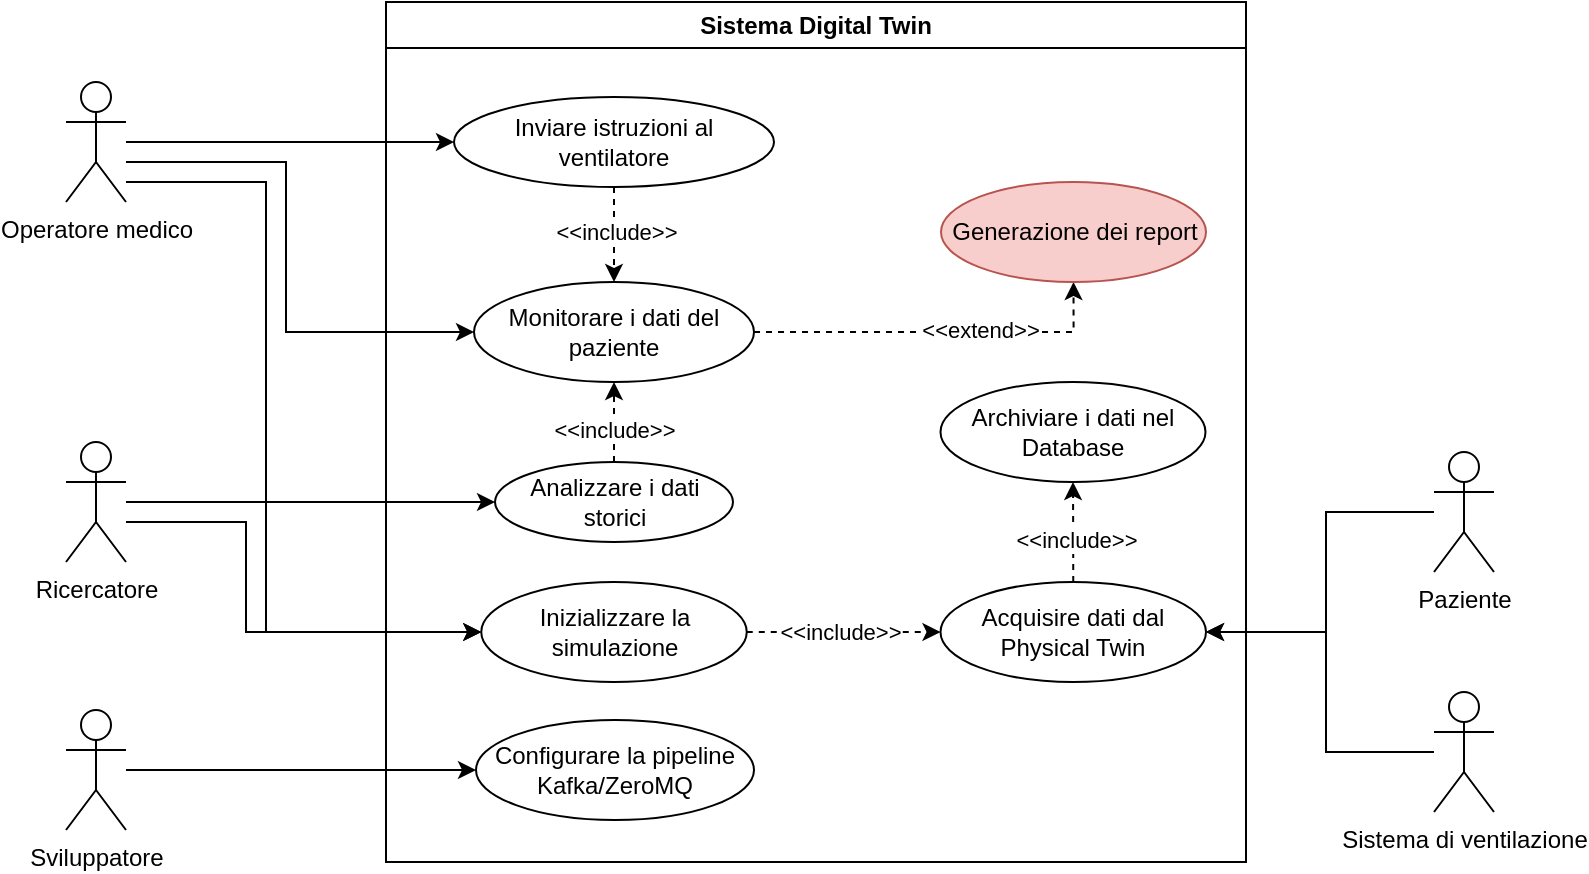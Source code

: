 <mxfile version="26.0.16">
  <diagram name="Pagina-1" id="CXNjac72uQ7M_S8bmm5G">
    <mxGraphModel dx="1050" dy="621" grid="1" gridSize="10" guides="1" tooltips="1" connect="1" arrows="1" fold="1" page="1" pageScale="1" pageWidth="827" pageHeight="1169" math="0" shadow="0">
      <root>
        <mxCell id="0" />
        <mxCell id="1" parent="0" />
        <mxCell id="_njGe3V-XpI_Ps-x_KOy-6" style="edgeStyle=orthogonalEdgeStyle;rounded=0;orthogonalLoop=1;jettySize=auto;html=1;entryX=0;entryY=0.5;entryDx=0;entryDy=0;" parent="1" source="vDcHAlD8VlkiHtLQCZvQ-1" target="vDcHAlD8VlkiHtLQCZvQ-20" edge="1">
          <mxGeometry relative="1" as="geometry">
            <mxPoint x="90" y="450" as="sourcePoint" />
          </mxGeometry>
        </mxCell>
        <mxCell id="vDcHAlD8VlkiHtLQCZvQ-1" value="Ricercatore" style="shape=umlActor;verticalLabelPosition=bottom;verticalAlign=top;html=1;outlineConnect=0;" parent="1" vertex="1">
          <mxGeometry x="60" y="420" width="30" height="60" as="geometry" />
        </mxCell>
        <mxCell id="vDcHAlD8VlkiHtLQCZvQ-13" value="Sistema Digital Twin" style="swimlane;whiteSpace=wrap;html=1;" parent="1" vertex="1">
          <mxGeometry x="220" y="200" width="430" height="430" as="geometry" />
        </mxCell>
        <mxCell id="6UWMLdR94Pc0v0VIbXJz-34" style="edgeStyle=orthogonalEdgeStyle;rounded=0;orthogonalLoop=1;jettySize=auto;html=1;exitX=1;exitY=0.5;exitDx=0;exitDy=0;entryX=0.5;entryY=1;entryDx=0;entryDy=0;dashed=1;" parent="vDcHAlD8VlkiHtLQCZvQ-13" source="vDcHAlD8VlkiHtLQCZvQ-14" target="6UWMLdR94Pc0v0VIbXJz-33" edge="1">
          <mxGeometry relative="1" as="geometry" />
        </mxCell>
        <mxCell id="6UWMLdR94Pc0v0VIbXJz-35" value="&amp;lt;&amp;lt;extend&amp;gt;&amp;gt;" style="edgeLabel;html=1;align=center;verticalAlign=middle;resizable=0;points=[];" parent="6UWMLdR94Pc0v0VIbXJz-34" vertex="1" connectable="0">
          <mxGeometry x="0.217" y="1" relative="1" as="geometry">
            <mxPoint as="offset" />
          </mxGeometry>
        </mxCell>
        <mxCell id="vDcHAlD8VlkiHtLQCZvQ-14" value="Monitorare i dati del paziente" style="ellipse;whiteSpace=wrap;html=1;" parent="vDcHAlD8VlkiHtLQCZvQ-13" vertex="1">
          <mxGeometry x="44" y="140" width="140" height="50" as="geometry" />
        </mxCell>
        <mxCell id="_njGe3V-XpI_Ps-x_KOy-9" style="edgeStyle=orthogonalEdgeStyle;rounded=0;orthogonalLoop=1;jettySize=auto;html=1;exitX=0.5;exitY=1;exitDx=0;exitDy=0;entryX=0.5;entryY=0;entryDx=0;entryDy=0;dashed=1;" parent="vDcHAlD8VlkiHtLQCZvQ-13" source="vDcHAlD8VlkiHtLQCZvQ-15" target="vDcHAlD8VlkiHtLQCZvQ-14" edge="1">
          <mxGeometry relative="1" as="geometry" />
        </mxCell>
        <mxCell id="_njGe3V-XpI_Ps-x_KOy-10" value="&amp;lt;&amp;lt;include&amp;gt;&amp;gt;" style="edgeLabel;html=1;align=center;verticalAlign=middle;resizable=0;points=[];" parent="_njGe3V-XpI_Ps-x_KOy-9" vertex="1" connectable="0">
          <mxGeometry x="-0.083" y="1" relative="1" as="geometry">
            <mxPoint as="offset" />
          </mxGeometry>
        </mxCell>
        <mxCell id="vDcHAlD8VlkiHtLQCZvQ-15" value="Inviare istruzioni al ventilatore" style="ellipse;whiteSpace=wrap;html=1;" parent="vDcHAlD8VlkiHtLQCZvQ-13" vertex="1">
          <mxGeometry x="34" y="47.5" width="160" height="45" as="geometry" />
        </mxCell>
        <mxCell id="_njGe3V-XpI_Ps-x_KOy-34" style="edgeStyle=orthogonalEdgeStyle;rounded=0;orthogonalLoop=1;jettySize=auto;html=1;exitX=0.5;exitY=0;exitDx=0;exitDy=0;entryX=0.5;entryY=1;entryDx=0;entryDy=0;dashed=1;" parent="vDcHAlD8VlkiHtLQCZvQ-13" source="vDcHAlD8VlkiHtLQCZvQ-20" target="vDcHAlD8VlkiHtLQCZvQ-14" edge="1">
          <mxGeometry relative="1" as="geometry" />
        </mxCell>
        <mxCell id="_njGe3V-XpI_Ps-x_KOy-35" value="&amp;lt;&amp;lt;include&amp;gt;&amp;gt;" style="edgeLabel;html=1;align=center;verticalAlign=middle;resizable=0;points=[];" parent="_njGe3V-XpI_Ps-x_KOy-34" vertex="1" connectable="0">
          <mxGeometry x="-0.188" relative="1" as="geometry">
            <mxPoint as="offset" />
          </mxGeometry>
        </mxCell>
        <mxCell id="vDcHAlD8VlkiHtLQCZvQ-20" value="Analizzare i dati storici" style="ellipse;whiteSpace=wrap;html=1;" parent="vDcHAlD8VlkiHtLQCZvQ-13" vertex="1">
          <mxGeometry x="54.5" y="230" width="119" height="40" as="geometry" />
        </mxCell>
        <mxCell id="6UWMLdR94Pc0v0VIbXJz-30" style="edgeStyle=orthogonalEdgeStyle;rounded=0;orthogonalLoop=1;jettySize=auto;html=1;exitX=1;exitY=0.5;exitDx=0;exitDy=0;entryX=0;entryY=0.5;entryDx=0;entryDy=0;dashed=1;" parent="vDcHAlD8VlkiHtLQCZvQ-13" source="6UWMLdR94Pc0v0VIbXJz-2" target="vDcHAlD8VlkiHtLQCZvQ-18" edge="1">
          <mxGeometry relative="1" as="geometry" />
        </mxCell>
        <mxCell id="6UWMLdR94Pc0v0VIbXJz-31" value="&amp;lt;&amp;lt;include&amp;gt;&amp;gt;" style="edgeLabel;html=1;align=center;verticalAlign=middle;resizable=0;points=[];" parent="6UWMLdR94Pc0v0VIbXJz-30" vertex="1" connectable="0">
          <mxGeometry x="-0.048" relative="1" as="geometry">
            <mxPoint as="offset" />
          </mxGeometry>
        </mxCell>
        <mxCell id="6UWMLdR94Pc0v0VIbXJz-2" value="Inizializzare la simulazione" style="ellipse;whiteSpace=wrap;html=1;" parent="vDcHAlD8VlkiHtLQCZvQ-13" vertex="1">
          <mxGeometry x="47.63" y="290" width="132.75" height="50" as="geometry" />
        </mxCell>
        <mxCell id="vDcHAlD8VlkiHtLQCZvQ-16" value="Configurare la pipeline Kafka/ZeroMQ" style="ellipse;whiteSpace=wrap;html=1;" parent="vDcHAlD8VlkiHtLQCZvQ-13" vertex="1">
          <mxGeometry x="45" y="359" width="139" height="50" as="geometry" />
        </mxCell>
        <mxCell id="vDcHAlD8VlkiHtLQCZvQ-6" value="Sviluppatore" style="shape=umlActor;verticalLabelPosition=bottom;verticalAlign=top;html=1;outlineConnect=0;" parent="vDcHAlD8VlkiHtLQCZvQ-13" vertex="1">
          <mxGeometry x="-160" y="354" width="30" height="60" as="geometry" />
        </mxCell>
        <mxCell id="_njGe3V-XpI_Ps-x_KOy-7" style="edgeStyle=orthogonalEdgeStyle;rounded=0;orthogonalLoop=1;jettySize=auto;html=1;" parent="vDcHAlD8VlkiHtLQCZvQ-13" source="vDcHAlD8VlkiHtLQCZvQ-6" target="vDcHAlD8VlkiHtLQCZvQ-16" edge="1">
          <mxGeometry relative="1" as="geometry" />
        </mxCell>
        <mxCell id="_njGe3V-XpI_Ps-x_KOy-38" style="edgeStyle=orthogonalEdgeStyle;rounded=0;orthogonalLoop=1;jettySize=auto;html=1;exitX=0.5;exitY=0;exitDx=0;exitDy=0;entryX=0.5;entryY=1;entryDx=0;entryDy=0;dashed=1;" parent="vDcHAlD8VlkiHtLQCZvQ-13" source="vDcHAlD8VlkiHtLQCZvQ-18" target="vDcHAlD8VlkiHtLQCZvQ-19" edge="1">
          <mxGeometry relative="1" as="geometry" />
        </mxCell>
        <mxCell id="_njGe3V-XpI_Ps-x_KOy-46" value="&amp;lt;&amp;lt;include&amp;gt;&amp;gt;" style="edgeLabel;html=1;align=center;verticalAlign=middle;resizable=0;points=[];" parent="_njGe3V-XpI_Ps-x_KOy-38" vertex="1" connectable="0">
          <mxGeometry x="-0.14" y="-1" relative="1" as="geometry">
            <mxPoint as="offset" />
          </mxGeometry>
        </mxCell>
        <mxCell id="vDcHAlD8VlkiHtLQCZvQ-3" value="Paziente" style="shape=umlActor;verticalLabelPosition=bottom;verticalAlign=top;html=1;outlineConnect=0;" parent="vDcHAlD8VlkiHtLQCZvQ-13" vertex="1">
          <mxGeometry x="524" y="225" width="30" height="60" as="geometry" />
        </mxCell>
        <mxCell id="vDcHAlD8VlkiHtLQCZvQ-4" value="Sistema di ventilazione" style="shape=umlActor;verticalLabelPosition=bottom;verticalAlign=top;html=1;outlineConnect=0;" parent="vDcHAlD8VlkiHtLQCZvQ-13" vertex="1">
          <mxGeometry x="524" y="345" width="30" height="60" as="geometry" />
        </mxCell>
        <mxCell id="_njGe3V-XpI_Ps-x_KOy-43" style="edgeStyle=orthogonalEdgeStyle;rounded=0;orthogonalLoop=1;jettySize=auto;html=1;entryX=1;entryY=0.5;entryDx=0;entryDy=0;" parent="vDcHAlD8VlkiHtLQCZvQ-13" source="vDcHAlD8VlkiHtLQCZvQ-3" target="vDcHAlD8VlkiHtLQCZvQ-18" edge="1">
          <mxGeometry relative="1" as="geometry">
            <mxPoint x="460" y="170" as="sourcePoint" />
            <Array as="points">
              <mxPoint x="470" y="255" />
              <mxPoint x="470" y="315" />
            </Array>
          </mxGeometry>
        </mxCell>
        <mxCell id="vDcHAlD8VlkiHtLQCZvQ-18" value="Acquisire dati dal Physical Twin" style="ellipse;whiteSpace=wrap;html=1;" parent="vDcHAlD8VlkiHtLQCZvQ-13" vertex="1">
          <mxGeometry x="277.25" y="290" width="132.75" height="50" as="geometry" />
        </mxCell>
        <mxCell id="_njGe3V-XpI_Ps-x_KOy-42" style="edgeStyle=orthogonalEdgeStyle;rounded=0;orthogonalLoop=1;jettySize=auto;html=1;entryX=1;entryY=0.5;entryDx=0;entryDy=0;" parent="vDcHAlD8VlkiHtLQCZvQ-13" source="vDcHAlD8VlkiHtLQCZvQ-4" target="vDcHAlD8VlkiHtLQCZvQ-18" edge="1">
          <mxGeometry relative="1" as="geometry">
            <mxPoint x="460" y="290" as="sourcePoint" />
            <Array as="points">
              <mxPoint x="470" y="375" />
              <mxPoint x="470" y="315" />
            </Array>
          </mxGeometry>
        </mxCell>
        <mxCell id="vDcHAlD8VlkiHtLQCZvQ-19" value="Archiviare i dati nel Database" style="ellipse;whiteSpace=wrap;html=1;" parent="vDcHAlD8VlkiHtLQCZvQ-13" vertex="1">
          <mxGeometry x="277.25" y="190" width="132.5" height="50" as="geometry" />
        </mxCell>
        <mxCell id="6UWMLdR94Pc0v0VIbXJz-33" value="Generazione dei report" style="ellipse;whiteSpace=wrap;html=1;fillColor=#f8cecc;strokeColor=#b85450;" parent="vDcHAlD8VlkiHtLQCZvQ-13" vertex="1">
          <mxGeometry x="277.5" y="90" width="132.5" height="50" as="geometry" />
        </mxCell>
        <mxCell id="_njGe3V-XpI_Ps-x_KOy-2" value="" style="edgeStyle=orthogonalEdgeStyle;rounded=0;orthogonalLoop=1;jettySize=auto;html=1;entryX=0;entryY=0.5;entryDx=0;entryDy=0;" parent="1" source="_njGe3V-XpI_Ps-x_KOy-1" target="vDcHAlD8VlkiHtLQCZvQ-14" edge="1">
          <mxGeometry relative="1" as="geometry">
            <mxPoint x="90" y="270" as="sourcePoint" />
            <Array as="points">
              <mxPoint x="170" y="280" />
              <mxPoint x="170" y="365" />
            </Array>
          </mxGeometry>
        </mxCell>
        <mxCell id="_njGe3V-XpI_Ps-x_KOy-33" style="edgeStyle=orthogonalEdgeStyle;rounded=0;orthogonalLoop=1;jettySize=auto;html=1;entryX=0;entryY=0.5;entryDx=0;entryDy=0;" parent="1" source="_njGe3V-XpI_Ps-x_KOy-1" target="vDcHAlD8VlkiHtLQCZvQ-15" edge="1">
          <mxGeometry relative="1" as="geometry">
            <mxPoint x="90" y="270" as="sourcePoint" />
            <Array as="points" />
          </mxGeometry>
        </mxCell>
        <mxCell id="_njGe3V-XpI_Ps-x_KOy-1" value="Operatore medico" style="shape=umlActor;verticalLabelPosition=bottom;verticalAlign=top;html=1;outlineConnect=0;" parent="1" vertex="1">
          <mxGeometry x="60" y="240" width="30" height="60" as="geometry" />
        </mxCell>
        <mxCell id="6UWMLdR94Pc0v0VIbXJz-3" value="" style="edgeStyle=orthogonalEdgeStyle;rounded=0;orthogonalLoop=1;jettySize=auto;html=1;entryX=0;entryY=0.5;entryDx=0;entryDy=0;" parent="1" source="_njGe3V-XpI_Ps-x_KOy-1" target="6UWMLdR94Pc0v0VIbXJz-2" edge="1">
          <mxGeometry relative="1" as="geometry">
            <mxPoint x="100" y="290" as="sourcePoint" />
            <Array as="points">
              <mxPoint x="160" y="290" />
              <mxPoint x="160" y="515" />
            </Array>
            <mxPoint x="274" y="375" as="targetPoint" />
          </mxGeometry>
        </mxCell>
        <mxCell id="6UWMLdR94Pc0v0VIbXJz-5" style="edgeStyle=orthogonalEdgeStyle;rounded=0;orthogonalLoop=1;jettySize=auto;html=1;entryX=0;entryY=0.5;entryDx=0;entryDy=0;" parent="1" source="vDcHAlD8VlkiHtLQCZvQ-1" target="6UWMLdR94Pc0v0VIbXJz-2" edge="1">
          <mxGeometry relative="1" as="geometry">
            <mxPoint x="100" y="460" as="sourcePoint" />
            <mxPoint x="285" y="469" as="targetPoint" />
            <Array as="points">
              <mxPoint x="150" y="460" />
              <mxPoint x="150" y="515" />
            </Array>
          </mxGeometry>
        </mxCell>
      </root>
    </mxGraphModel>
  </diagram>
</mxfile>
